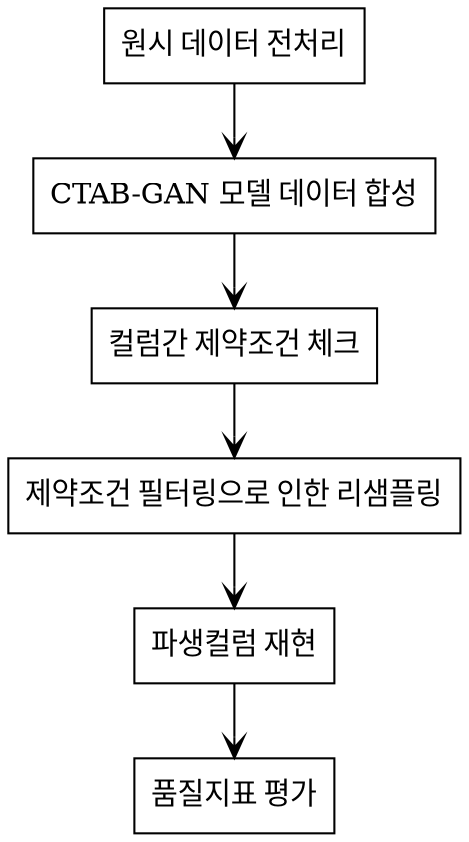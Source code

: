 // dot -Tpng comp.dot -o comp.png

digraph g {
    // graph [pad="0.5", nodesep="0.2", ranksep="0"];
    // splines = ortho
    splines = curved
    node[shape = box]
    edge[arrowhead = vee]

    pps [label="원시 데이터 전처리"]
    // - 컬럼 메타정리 (con, cat, mixed, log ...)
    // - 컬럼 관계 파악 (제약조건, 수식관계)
    //   - 파생 컬럼 제거
    // - 독립 컬럼 그룹 블록화 (상관관계)
    
    gan [label="CTAB-GAN 모델 데이터 합성"]

    constraint [label="컬럼간 제약조건 체크"]
    // - 제약조건 필터링
    // - 수식관계 필터링

    resample [label="제약조건 필터링으로 인한 리샘플링"]
    // - 제약조건 필터링으로 인해 분포 너무 망가지지 않았는지 체크 필요

    derive [label="파생컬럼 재현"]
    // - 수식관계 이용 파새컬럼 재현

    eval [label="품질지표 평가"]
    // - JSD
    // - diff. corr.
    // - pMSE

    pps -> gan
    gan -> constraint
    constraint -> resample
    resample -> derive
    derive -> eval

}